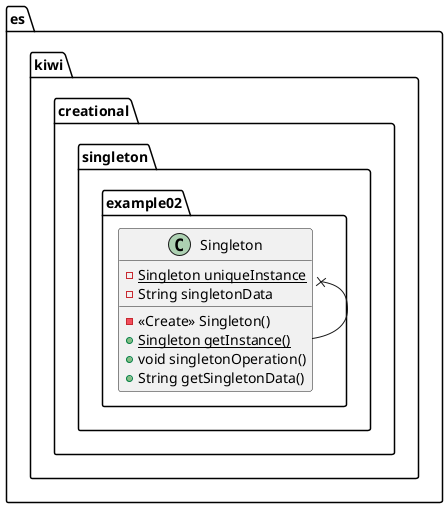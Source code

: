 @startuml
class es.kiwi.creational.singleton.example02.Singleton {
- {static} Singleton uniqueInstance
- String singletonData
- <<Create>> Singleton()
+ {static} Singleton getInstance()
+ void singletonOperation()
+ String getSingletonData()
}
es.kiwi.creational.singleton.example02.Singleton x-- es.kiwi.creational.singleton.example02.Singleton
@enduml